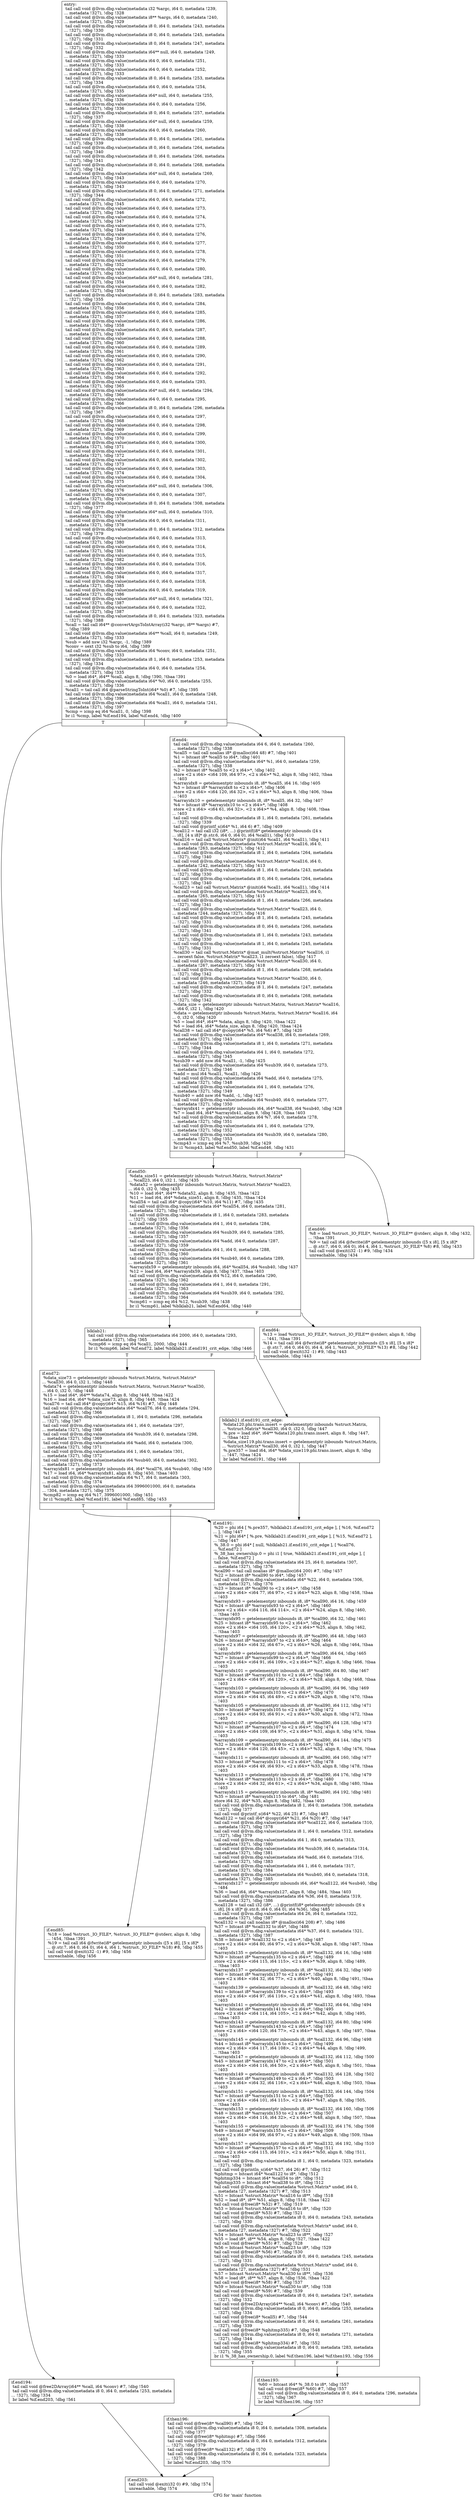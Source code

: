 digraph "CFG for 'main' function" {
	label="CFG for 'main' function";

	Node0x529ddd0 [shape=record,label="{entry:\l  tail call void @llvm.dbg.value(metadata i32 %argc, i64 0, metadata !239,\l... metadata !327), !dbg !328\l  tail call void @llvm.dbg.value(metadata i8** %args, i64 0, metadata !240,\l... metadata !327), !dbg !329\l  tail call void @llvm.dbg.value(metadata i8 0, i64 0, metadata !243, metadata\l... !327), !dbg !330\l  tail call void @llvm.dbg.value(metadata i8 0, i64 0, metadata !245, metadata\l... !327), !dbg !331\l  tail call void @llvm.dbg.value(metadata i8 0, i64 0, metadata !247, metadata\l... !327), !dbg !332\l  tail call void @llvm.dbg.value(metadata i64** null, i64 0, metadata !249,\l... metadata !327), !dbg !333\l  tail call void @llvm.dbg.value(metadata i64 0, i64 0, metadata !251,\l... metadata !327), !dbg !333\l  tail call void @llvm.dbg.value(metadata i64 0, i64 0, metadata !252,\l... metadata !327), !dbg !333\l  tail call void @llvm.dbg.value(metadata i8 0, i64 0, metadata !253, metadata\l... !327), !dbg !334\l  tail call void @llvm.dbg.value(metadata i64 0, i64 0, metadata !254,\l... metadata !327), !dbg !335\l  tail call void @llvm.dbg.value(metadata i64* null, i64 0, metadata !255,\l... metadata !327), !dbg !336\l  tail call void @llvm.dbg.value(metadata i64 0, i64 0, metadata !256,\l... metadata !327), !dbg !336\l  tail call void @llvm.dbg.value(metadata i8 0, i64 0, metadata !257, metadata\l... !327), !dbg !337\l  tail call void @llvm.dbg.value(metadata i64* null, i64 0, metadata !259,\l... metadata !327), !dbg !338\l  tail call void @llvm.dbg.value(metadata i64 0, i64 0, metadata !260,\l... metadata !327), !dbg !338\l  tail call void @llvm.dbg.value(metadata i8 0, i64 0, metadata !261, metadata\l... !327), !dbg !339\l  tail call void @llvm.dbg.value(metadata i8 0, i64 0, metadata !264, metadata\l... !327), !dbg !340\l  tail call void @llvm.dbg.value(metadata i8 0, i64 0, metadata !266, metadata\l... !327), !dbg !341\l  tail call void @llvm.dbg.value(metadata i8 0, i64 0, metadata !268, metadata\l... !327), !dbg !342\l  tail call void @llvm.dbg.value(metadata i64* null, i64 0, metadata !269,\l... metadata !327), !dbg !343\l  tail call void @llvm.dbg.value(metadata i64 0, i64 0, metadata !270,\l... metadata !327), !dbg !343\l  tail call void @llvm.dbg.value(metadata i8 0, i64 0, metadata !271, metadata\l... !327), !dbg !344\l  tail call void @llvm.dbg.value(metadata i64 0, i64 0, metadata !272,\l... metadata !327), !dbg !345\l  tail call void @llvm.dbg.value(metadata i64 0, i64 0, metadata !273,\l... metadata !327), !dbg !346\l  tail call void @llvm.dbg.value(metadata i64 0, i64 0, metadata !274,\l... metadata !327), !dbg !347\l  tail call void @llvm.dbg.value(metadata i64 0, i64 0, metadata !275,\l... metadata !327), !dbg !348\l  tail call void @llvm.dbg.value(metadata i64 0, i64 0, metadata !276,\l... metadata !327), !dbg !349\l  tail call void @llvm.dbg.value(metadata i64 0, i64 0, metadata !277,\l... metadata !327), !dbg !350\l  tail call void @llvm.dbg.value(metadata i64 0, i64 0, metadata !278,\l... metadata !327), !dbg !351\l  tail call void @llvm.dbg.value(metadata i64 0, i64 0, metadata !279,\l... metadata !327), !dbg !352\l  tail call void @llvm.dbg.value(metadata i64 0, i64 0, metadata !280,\l... metadata !327), !dbg !353\l  tail call void @llvm.dbg.value(metadata i64* null, i64 0, metadata !281,\l... metadata !327), !dbg !354\l  tail call void @llvm.dbg.value(metadata i64 0, i64 0, metadata !282,\l... metadata !327), !dbg !354\l  tail call void @llvm.dbg.value(metadata i8 0, i64 0, metadata !283, metadata\l... !327), !dbg !355\l  tail call void @llvm.dbg.value(metadata i64 0, i64 0, metadata !284,\l... metadata !327), !dbg !356\l  tail call void @llvm.dbg.value(metadata i64 0, i64 0, metadata !285,\l... metadata !327), !dbg !357\l  tail call void @llvm.dbg.value(metadata i64 0, i64 0, metadata !286,\l... metadata !327), !dbg !358\l  tail call void @llvm.dbg.value(metadata i64 0, i64 0, metadata !287,\l... metadata !327), !dbg !359\l  tail call void @llvm.dbg.value(metadata i64 0, i64 0, metadata !288,\l... metadata !327), !dbg !360\l  tail call void @llvm.dbg.value(metadata i64 0, i64 0, metadata !289,\l... metadata !327), !dbg !361\l  tail call void @llvm.dbg.value(metadata i64 0, i64 0, metadata !290,\l... metadata !327), !dbg !362\l  tail call void @llvm.dbg.value(metadata i64 0, i64 0, metadata !291,\l... metadata !327), !dbg !363\l  tail call void @llvm.dbg.value(metadata i64 0, i64 0, metadata !292,\l... metadata !327), !dbg !364\l  tail call void @llvm.dbg.value(metadata i64 0, i64 0, metadata !293,\l... metadata !327), !dbg !365\l  tail call void @llvm.dbg.value(metadata i64* null, i64 0, metadata !294,\l... metadata !327), !dbg !366\l  tail call void @llvm.dbg.value(metadata i64 0, i64 0, metadata !295,\l... metadata !327), !dbg !366\l  tail call void @llvm.dbg.value(metadata i8 0, i64 0, metadata !296, metadata\l... !327), !dbg !367\l  tail call void @llvm.dbg.value(metadata i64 0, i64 0, metadata !297,\l... metadata !327), !dbg !368\l  tail call void @llvm.dbg.value(metadata i64 0, i64 0, metadata !298,\l... metadata !327), !dbg !369\l  tail call void @llvm.dbg.value(metadata i64 0, i64 0, metadata !299,\l... metadata !327), !dbg !370\l  tail call void @llvm.dbg.value(metadata i64 0, i64 0, metadata !300,\l... metadata !327), !dbg !371\l  tail call void @llvm.dbg.value(metadata i64 0, i64 0, metadata !301,\l... metadata !327), !dbg !372\l  tail call void @llvm.dbg.value(metadata i64 0, i64 0, metadata !302,\l... metadata !327), !dbg !373\l  tail call void @llvm.dbg.value(metadata i64 0, i64 0, metadata !303,\l... metadata !327), !dbg !374\l  tail call void @llvm.dbg.value(metadata i64 0, i64 0, metadata !304,\l... metadata !327), !dbg !375\l  tail call void @llvm.dbg.value(metadata i64* null, i64 0, metadata !306,\l... metadata !327), !dbg !376\l  tail call void @llvm.dbg.value(metadata i64 0, i64 0, metadata !307,\l... metadata !327), !dbg !376\l  tail call void @llvm.dbg.value(metadata i8 0, i64 0, metadata !308, metadata\l... !327), !dbg !377\l  tail call void @llvm.dbg.value(metadata i64* null, i64 0, metadata !310,\l... metadata !327), !dbg !378\l  tail call void @llvm.dbg.value(metadata i64 0, i64 0, metadata !311,\l... metadata !327), !dbg !378\l  tail call void @llvm.dbg.value(metadata i8 0, i64 0, metadata !312, metadata\l... !327), !dbg !379\l  tail call void @llvm.dbg.value(metadata i64 0, i64 0, metadata !313,\l... metadata !327), !dbg !380\l  tail call void @llvm.dbg.value(metadata i64 0, i64 0, metadata !314,\l... metadata !327), !dbg !381\l  tail call void @llvm.dbg.value(metadata i64 0, i64 0, metadata !315,\l... metadata !327), !dbg !382\l  tail call void @llvm.dbg.value(metadata i64 0, i64 0, metadata !316,\l... metadata !327), !dbg !383\l  tail call void @llvm.dbg.value(metadata i64 0, i64 0, metadata !317,\l... metadata !327), !dbg !384\l  tail call void @llvm.dbg.value(metadata i64 0, i64 0, metadata !318,\l... metadata !327), !dbg !385\l  tail call void @llvm.dbg.value(metadata i64 0, i64 0, metadata !319,\l... metadata !327), !dbg !386\l  tail call void @llvm.dbg.value(metadata i64* null, i64 0, metadata !321,\l... metadata !327), !dbg !387\l  tail call void @llvm.dbg.value(metadata i64 0, i64 0, metadata !322,\l... metadata !327), !dbg !387\l  tail call void @llvm.dbg.value(metadata i8 0, i64 0, metadata !323, metadata\l... !327), !dbg !388\l  %call = tail call i64** @convertArgsToIntArray(i32 %argc, i8** %args) #7,\l... !dbg !389\l  tail call void @llvm.dbg.value(metadata i64** %call, i64 0, metadata !249,\l... metadata !327), !dbg !333\l  %sub = add nsw i32 %argc, -1, !dbg !389\l  %conv = sext i32 %sub to i64, !dbg !389\l  tail call void @llvm.dbg.value(metadata i64 %conv, i64 0, metadata !251,\l... metadata !327), !dbg !333\l  tail call void @llvm.dbg.value(metadata i8 1, i64 0, metadata !253, metadata\l... !327), !dbg !334\l  tail call void @llvm.dbg.value(metadata i64 0, i64 0, metadata !254,\l... metadata !327), !dbg !335\l  %0 = load i64*, i64** %call, align 8, !dbg !390, !tbaa !391\l  tail call void @llvm.dbg.value(metadata i64* %0, i64 0, metadata !255,\l... metadata !327), !dbg !336\l  %call1 = tail call i64 @parseStringToInt(i64* %0) #7, !dbg !395\l  tail call void @llvm.dbg.value(metadata i64 %call1, i64 0, metadata !248,\l... metadata !327), !dbg !396\l  tail call void @llvm.dbg.value(metadata i64 %call1, i64 0, metadata !241,\l... metadata !327), !dbg !397\l  %cmp = icmp eq i64 %call1, 0, !dbg !398\l  br i1 %cmp, label %if.end194, label %if.end4, !dbg !400\l|{<s0>T|<s1>F}}"];
	Node0x529ddd0:s0 -> Node0x52b5680;
	Node0x529ddd0:s1 -> Node0x52b5710;
	Node0x52b5710 [shape=record,label="{if.end4:                                          \l  tail call void @llvm.dbg.value(metadata i64 6, i64 0, metadata !260,\l... metadata !327), !dbg !338\l  %call5 = tail call noalias i8* @malloc(i64 48) #7, !dbg !401\l  %1 = bitcast i8* %call5 to i64*, !dbg !401\l  tail call void @llvm.dbg.value(metadata i64* %1, i64 0, metadata !259,\l... metadata !327), !dbg !338\l  %2 = bitcast i8* %call5 to \<2 x i64\>*, !dbg !402\l  store \<2 x i64\> \<i64 109, i64 97\>, \<2 x i64\>* %2, align 8, !dbg !402, !tbaa\l... !403\l  %arrayidx8 = getelementptr inbounds i8, i8* %call5, i64 16, !dbg !405\l  %3 = bitcast i8* %arrayidx8 to \<2 x i64\>*, !dbg !406\l  store \<2 x i64\> \<i64 120, i64 32\>, \<2 x i64\>* %3, align 8, !dbg !406, !tbaa\l... !403\l  %arrayidx10 = getelementptr inbounds i8, i8* %call5, i64 32, !dbg !407\l  %4 = bitcast i8* %arrayidx10 to \<2 x i64\>*, !dbg !408\l  store \<2 x i64\> \<i64 61, i64 32\>, \<2 x i64\>* %4, align 8, !dbg !408, !tbaa\l... !403\l  tail call void @llvm.dbg.value(metadata i8 1, i64 0, metadata !261, metadata\l... !327), !dbg !339\l  tail call void @printf_s(i64* %1, i64 6) #7, !dbg !409\l  %call12 = tail call i32 (i8*, ...) @printf(i8* getelementptr inbounds ([4 x\l... i8], [4 x i8]* @.str.6, i64 0, i64 0), i64 %call1), !dbg !410\l  %call16 = tail call %struct.Matrix* @init(i64 %call1, i64 %call1), !dbg !411\l  tail call void @llvm.dbg.value(metadata %struct.Matrix* %call16, i64 0,\l... metadata !263, metadata !327), !dbg !412\l  tail call void @llvm.dbg.value(metadata i8 1, i64 0, metadata !264, metadata\l... !327), !dbg !340\l  tail call void @llvm.dbg.value(metadata %struct.Matrix* %call16, i64 0,\l... metadata !242, metadata !327), !dbg !413\l  tail call void @llvm.dbg.value(metadata i8 1, i64 0, metadata !243, metadata\l... !327), !dbg !330\l  tail call void @llvm.dbg.value(metadata i8 0, i64 0, metadata !264, metadata\l... !327), !dbg !340\l  %call23 = tail call %struct.Matrix* @init(i64 %call1, i64 %call1), !dbg !414\l  tail call void @llvm.dbg.value(metadata %struct.Matrix* %call23, i64 0,\l... metadata !265, metadata !327), !dbg !415\l  tail call void @llvm.dbg.value(metadata i8 1, i64 0, metadata !266, metadata\l... !327), !dbg !341\l  tail call void @llvm.dbg.value(metadata %struct.Matrix* %call23, i64 0,\l... metadata !244, metadata !327), !dbg !416\l  tail call void @llvm.dbg.value(metadata i8 1, i64 0, metadata !245, metadata\l... !327), !dbg !331\l  tail call void @llvm.dbg.value(metadata i8 0, i64 0, metadata !266, metadata\l... !327), !dbg !341\l  tail call void @llvm.dbg.value(metadata i8 1, i64 0, metadata !243, metadata\l... !327), !dbg !330\l  tail call void @llvm.dbg.value(metadata i8 1, i64 0, metadata !245, metadata\l... !327), !dbg !331\l  %call30 = tail call %struct.Matrix* @mat_mult(%struct.Matrix* %call16, i1\l... zeroext false, %struct.Matrix* %call23, i1 zeroext false), !dbg !417\l  tail call void @llvm.dbg.value(metadata %struct.Matrix* %call30, i64 0,\l... metadata !267, metadata !327), !dbg !418\l  tail call void @llvm.dbg.value(metadata i8 1, i64 0, metadata !268, metadata\l... !327), !dbg !342\l  tail call void @llvm.dbg.value(metadata %struct.Matrix* %call30, i64 0,\l... metadata !246, metadata !327), !dbg !419\l  tail call void @llvm.dbg.value(metadata i8 1, i64 0, metadata !247, metadata\l... !327), !dbg !332\l  tail call void @llvm.dbg.value(metadata i8 0, i64 0, metadata !268, metadata\l... !327), !dbg !342\l  %data_size = getelementptr inbounds %struct.Matrix, %struct.Matrix* %call16,\l... i64 0, i32 1, !dbg !420\l  %data = getelementptr inbounds %struct.Matrix, %struct.Matrix* %call16, i64\l... 0, i32 0, !dbg !420\l  %5 = load i64*, i64** %data, align 8, !dbg !420, !tbaa !422\l  %6 = load i64, i64* %data_size, align 8, !dbg !420, !tbaa !424\l  %call38 = tail call i64* @copy(i64* %5, i64 %6) #7, !dbg !420\l  tail call void @llvm.dbg.value(metadata i64* %call38, i64 0, metadata !269,\l... metadata !327), !dbg !343\l  tail call void @llvm.dbg.value(metadata i8 1, i64 0, metadata !271, metadata\l... !327), !dbg !344\l  tail call void @llvm.dbg.value(metadata i64 1, i64 0, metadata !272,\l... metadata !327), !dbg !345\l  %sub39 = add nsw i64 %call1, -1, !dbg !425\l  tail call void @llvm.dbg.value(metadata i64 %sub39, i64 0, metadata !273,\l... metadata !327), !dbg !346\l  %add = mul i64 %call1, %call1, !dbg !426\l  tail call void @llvm.dbg.value(metadata i64 %add, i64 0, metadata !275,\l... metadata !327), !dbg !348\l  tail call void @llvm.dbg.value(metadata i64 1, i64 0, metadata !276,\l... metadata !327), !dbg !349\l  %sub40 = add nsw i64 %add, -1, !dbg !427\l  tail call void @llvm.dbg.value(metadata i64 %sub40, i64 0, metadata !277,\l... metadata !327), !dbg !350\l  %arrayidx41 = getelementptr inbounds i64, i64* %call38, i64 %sub40, !dbg !428\l  %7 = load i64, i64* %arrayidx41, align 8, !dbg !428, !tbaa !403\l  tail call void @llvm.dbg.value(metadata i64 %7, i64 0, metadata !278,\l... metadata !327), !dbg !351\l  tail call void @llvm.dbg.value(metadata i64 1, i64 0, metadata !279,\l... metadata !327), !dbg !352\l  tail call void @llvm.dbg.value(metadata i64 %sub39, i64 0, metadata !280,\l... metadata !327), !dbg !353\l  %cmp43 = icmp eq i64 %7, %sub39, !dbg !429\l  br i1 %cmp43, label %if.end50, label %if.end46, !dbg !431\l|{<s0>T|<s1>F}}"];
	Node0x52b5710:s0 -> Node0x52b7c30;
	Node0x52b5710:s1 -> Node0x52b7cf0;
	Node0x52b7cf0 [shape=record,label="{if.end46:                                         \l  %8 = load %struct._IO_FILE*, %struct._IO_FILE** @stderr, align 8, !dbg !432,\l... !tbaa !391\l  %9 = tail call i64 @fwrite(i8* getelementptr inbounds ([5 x i8], [5 x i8]*\l... @.str.7, i64 0, i64 0), i64 4, i64 1, %struct._IO_FILE* %8) #8, !dbg !433\l  tail call void @exit(i32 -1) #9, !dbg !434\l  unreachable, !dbg !434\l}"];
	Node0x52b7c30 [shape=record,label="{if.end50:                                         \l  %data_size51 = getelementptr inbounds %struct.Matrix, %struct.Matrix*\l... %call23, i64 0, i32 1, !dbg !435\l  %data52 = getelementptr inbounds %struct.Matrix, %struct.Matrix* %call23,\l... i64 0, i32 0, !dbg !435\l  %10 = load i64*, i64** %data52, align 8, !dbg !435, !tbaa !422\l  %11 = load i64, i64* %data_size51, align 8, !dbg !435, !tbaa !424\l  %call54 = tail call i64* @copy(i64* %10, i64 %11) #7, !dbg !435\l  tail call void @llvm.dbg.value(metadata i64* %call54, i64 0, metadata !281,\l... metadata !327), !dbg !354\l  tail call void @llvm.dbg.value(metadata i8 1, i64 0, metadata !283, metadata\l... !327), !dbg !355\l  tail call void @llvm.dbg.value(metadata i64 1, i64 0, metadata !284,\l... metadata !327), !dbg !356\l  tail call void @llvm.dbg.value(metadata i64 %sub39, i64 0, metadata !285,\l... metadata !327), !dbg !357\l  tail call void @llvm.dbg.value(metadata i64 %add, i64 0, metadata !287,\l... metadata !327), !dbg !359\l  tail call void @llvm.dbg.value(metadata i64 1, i64 0, metadata !288,\l... metadata !327), !dbg !360\l  tail call void @llvm.dbg.value(metadata i64 %sub40, i64 0, metadata !289,\l... metadata !327), !dbg !361\l  %arrayidx59 = getelementptr inbounds i64, i64* %call54, i64 %sub40, !dbg !437\l  %12 = load i64, i64* %arrayidx59, align 8, !dbg !437, !tbaa !403\l  tail call void @llvm.dbg.value(metadata i64 %12, i64 0, metadata !290,\l... metadata !327), !dbg !362\l  tail call void @llvm.dbg.value(metadata i64 1, i64 0, metadata !291,\l... metadata !327), !dbg !363\l  tail call void @llvm.dbg.value(metadata i64 %sub39, i64 0, metadata !292,\l... metadata !327), !dbg !364\l  %cmp61 = icmp eq i64 %12, %sub39, !dbg !438\l  br i1 %cmp61, label %blklab21, label %if.end64, !dbg !440\l|{<s0>T|<s1>F}}"];
	Node0x52b7c30:s0 -> Node0x52cb660;
	Node0x52b7c30:s1 -> Node0x52cb720;
	Node0x52cb720 [shape=record,label="{if.end64:                                         \l  %13 = load %struct._IO_FILE*, %struct._IO_FILE** @stderr, align 8, !dbg\l... !441, !tbaa !391\l  %14 = tail call i64 @fwrite(i8* getelementptr inbounds ([5 x i8], [5 x i8]*\l... @.str.7, i64 0, i64 0), i64 4, i64 1, %struct._IO_FILE* %13) #8, !dbg !442\l  tail call void @exit(i32 -1) #9, !dbg !443\l  unreachable, !dbg !443\l}"];
	Node0x52cb660 [shape=record,label="{blklab21:                                         \l  tail call void @llvm.dbg.value(metadata i64 2000, i64 0, metadata !293,\l... metadata !327), !dbg !365\l  %cmp66 = icmp eq i64 %call1, 2000, !dbg !444\l  br i1 %cmp66, label %if.end72, label %blklab21.if.end191_crit_edge, !dbg !446\l|{<s0>T|<s1>F}}"];
	Node0x52cb660:s0 -> Node0x52ccfd0;
	Node0x52cb660:s1 -> Node0x52cd0a0;
	Node0x52cd0a0 [shape=record,label="{blklab21.if.end191_crit_edge:                     \l  %data120.phi.trans.insert = getelementptr inbounds %struct.Matrix,\l... %struct.Matrix* %call30, i64 0, i32 0, !dbg !447\l  %.pre = load i64*, i64** %data120.phi.trans.insert, align 8, !dbg !447,\l... !tbaa !422\l  %data_size119.phi.trans.insert = getelementptr inbounds %struct.Matrix,\l... %struct.Matrix* %call30, i64 0, i32 1, !dbg !447\l  %.pre357 = load i64, i64* %data_size119.phi.trans.insert, align 8, !dbg\l... !447, !tbaa !424\l  br label %if.end191, !dbg !446\l}"];
	Node0x52cd0a0 -> Node0x52cdd30;
	Node0x52ccfd0 [shape=record,label="{if.end72:                                         \l  %data_size73 = getelementptr inbounds %struct.Matrix, %struct.Matrix*\l... %call30, i64 0, i32 1, !dbg !448\l  %data74 = getelementptr inbounds %struct.Matrix, %struct.Matrix* %call30,\l... i64 0, i32 0, !dbg !448\l  %15 = load i64*, i64** %data74, align 8, !dbg !448, !tbaa !422\l  %16 = load i64, i64* %data_size73, align 8, !dbg !448, !tbaa !424\l  %call76 = tail call i64* @copy(i64* %15, i64 %16) #7, !dbg !448\l  tail call void @llvm.dbg.value(metadata i64* %call76, i64 0, metadata !294,\l... metadata !327), !dbg !366\l  tail call void @llvm.dbg.value(metadata i8 1, i64 0, metadata !296, metadata\l... !327), !dbg !367\l  tail call void @llvm.dbg.value(metadata i64 1, i64 0, metadata !297,\l... metadata !327), !dbg !368\l  tail call void @llvm.dbg.value(metadata i64 %sub39, i64 0, metadata !298,\l... metadata !327), !dbg !369\l  tail call void @llvm.dbg.value(metadata i64 %add, i64 0, metadata !300,\l... metadata !327), !dbg !371\l  tail call void @llvm.dbg.value(metadata i64 1, i64 0, metadata !301,\l... metadata !327), !dbg !372\l  tail call void @llvm.dbg.value(metadata i64 %sub40, i64 0, metadata !302,\l... metadata !327), !dbg !373\l  %arrayidx81 = getelementptr inbounds i64, i64* %call76, i64 %sub40, !dbg !450\l  %17 = load i64, i64* %arrayidx81, align 8, !dbg !450, !tbaa !403\l  tail call void @llvm.dbg.value(metadata i64 %17, i64 0, metadata !303,\l... metadata !327), !dbg !374\l  tail call void @llvm.dbg.value(metadata i64 3996001000, i64 0, metadata\l... !304, metadata !327), !dbg !375\l  %cmp82 = icmp eq i64 %17, 3996001000, !dbg !451\l  br i1 %cmp82, label %if.end191, label %if.end85, !dbg !453\l|{<s0>T|<s1>F}}"];
	Node0x52ccfd0:s0 -> Node0x52cdd30;
	Node0x52ccfd0:s1 -> Node0x52d36e0;
	Node0x52d36e0 [shape=record,label="{if.end85:                                         \l  %18 = load %struct._IO_FILE*, %struct._IO_FILE** @stderr, align 8, !dbg\l... !454, !tbaa !391\l  %19 = tail call i64 @fwrite(i8* getelementptr inbounds ([5 x i8], [5 x i8]*\l... @.str.7, i64 0, i64 0), i64 4, i64 1, %struct._IO_FILE* %18) #8, !dbg !455\l  tail call void @exit(i32 -1) #9, !dbg !456\l  unreachable, !dbg !456\l}"];
	Node0x52cdd30 [shape=record,label="{if.end191:                                        \l  %20 = phi i64 [ %.pre357, %blklab21.if.end191_crit_edge ], [ %16, %if.end72\l... ], !dbg !447\l  %21 = phi i64* [ %.pre, %blklab21.if.end191_crit_edge ], [ %15, %if.end72 ],\l... !dbg !447\l  %_38.0 = phi i64* [ null, %blklab21.if.end191_crit_edge ], [ %call76,\l... %if.end72 ]\l  %_38_has_ownership.0 = phi i1 [ true, %blklab21.if.end191_crit_edge ], [\l... false, %if.end72 ]\l  tail call void @llvm.dbg.value(metadata i64 25, i64 0, metadata !307,\l... metadata !327), !dbg !376\l  %call90 = tail call noalias i8* @malloc(i64 200) #7, !dbg !457\l  %22 = bitcast i8* %call90 to i64*, !dbg !457\l  tail call void @llvm.dbg.value(metadata i64* %22, i64 0, metadata !306,\l... metadata !327), !dbg !376\l  %23 = bitcast i8* %call90 to \<2 x i64\>*, !dbg !458\l  store \<2 x i64\> \<i64 77, i64 97\>, \<2 x i64\>* %23, align 8, !dbg !458, !tbaa\l... !403\l  %arrayidx93 = getelementptr inbounds i8, i8* %call90, i64 16, !dbg !459\l  %24 = bitcast i8* %arrayidx93 to \<2 x i64\>*, !dbg !460\l  store \<2 x i64\> \<i64 116, i64 114\>, \<2 x i64\>* %24, align 8, !dbg !460,\l... !tbaa !403\l  %arrayidx95 = getelementptr inbounds i8, i8* %call90, i64 32, !dbg !461\l  %25 = bitcast i8* %arrayidx95 to \<2 x i64\>*, !dbg !462\l  store \<2 x i64\> \<i64 105, i64 120\>, \<2 x i64\>* %25, align 8, !dbg !462,\l... !tbaa !403\l  %arrayidx97 = getelementptr inbounds i8, i8* %call90, i64 48, !dbg !463\l  %26 = bitcast i8* %arrayidx97 to \<2 x i64\>*, !dbg !464\l  store \<2 x i64\> \<i64 32, i64 67\>, \<2 x i64\>* %26, align 8, !dbg !464, !tbaa\l... !403\l  %arrayidx99 = getelementptr inbounds i8, i8* %call90, i64 64, !dbg !465\l  %27 = bitcast i8* %arrayidx99 to \<2 x i64\>*, !dbg !466\l  store \<2 x i64\> \<i64 91, i64 109\>, \<2 x i64\>* %27, align 8, !dbg !466, !tbaa\l... !403\l  %arrayidx101 = getelementptr inbounds i8, i8* %call90, i64 80, !dbg !467\l  %28 = bitcast i8* %arrayidx101 to \<2 x i64\>*, !dbg !468\l  store \<2 x i64\> \<i64 97, i64 120\>, \<2 x i64\>* %28, align 8, !dbg !468, !tbaa\l... !403\l  %arrayidx103 = getelementptr inbounds i8, i8* %call90, i64 96, !dbg !469\l  %29 = bitcast i8* %arrayidx103 to \<2 x i64\>*, !dbg !470\l  store \<2 x i64\> \<i64 45, i64 49\>, \<2 x i64\>* %29, align 8, !dbg !470, !tbaa\l... !403\l  %arrayidx105 = getelementptr inbounds i8, i8* %call90, i64 112, !dbg !471\l  %30 = bitcast i8* %arrayidx105 to \<2 x i64\>*, !dbg !472\l  store \<2 x i64\> \<i64 93, i64 91\>, \<2 x i64\>* %30, align 8, !dbg !472, !tbaa\l... !403\l  %arrayidx107 = getelementptr inbounds i8, i8* %call90, i64 128, !dbg !473\l  %31 = bitcast i8* %arrayidx107 to \<2 x i64\>*, !dbg !474\l  store \<2 x i64\> \<i64 109, i64 97\>, \<2 x i64\>* %31, align 8, !dbg !474, !tbaa\l... !403\l  %arrayidx109 = getelementptr inbounds i8, i8* %call90, i64 144, !dbg !475\l  %32 = bitcast i8* %arrayidx109 to \<2 x i64\>*, !dbg !476\l  store \<2 x i64\> \<i64 120, i64 45\>, \<2 x i64\>* %32, align 8, !dbg !476, !tbaa\l... !403\l  %arrayidx111 = getelementptr inbounds i8, i8* %call90, i64 160, !dbg !477\l  %33 = bitcast i8* %arrayidx111 to \<2 x i64\>*, !dbg !478\l  store \<2 x i64\> \<i64 49, i64 93\>, \<2 x i64\>* %33, align 8, !dbg !478, !tbaa\l... !403\l  %arrayidx113 = getelementptr inbounds i8, i8* %call90, i64 176, !dbg !479\l  %34 = bitcast i8* %arrayidx113 to \<2 x i64\>*, !dbg !480\l  store \<2 x i64\> \<i64 32, i64 61\>, \<2 x i64\>* %34, align 8, !dbg !480, !tbaa\l... !403\l  %arrayidx115 = getelementptr inbounds i8, i8* %call90, i64 192, !dbg !481\l  %35 = bitcast i8* %arrayidx115 to i64*, !dbg !481\l  store i64 32, i64* %35, align 8, !dbg !482, !tbaa !403\l  tail call void @llvm.dbg.value(metadata i8 1, i64 0, metadata !308, metadata\l... !327), !dbg !377\l  tail call void @printf_s(i64* %22, i64 25) #7, !dbg !483\l  %call122 = tail call i64* @copy(i64* %21, i64 %20) #7, !dbg !447\l  tail call void @llvm.dbg.value(metadata i64* %call122, i64 0, metadata !310,\l... metadata !327), !dbg !378\l  tail call void @llvm.dbg.value(metadata i8 1, i64 0, metadata !312, metadata\l... !327), !dbg !379\l  tail call void @llvm.dbg.value(metadata i64 1, i64 0, metadata !313,\l... metadata !327), !dbg !380\l  tail call void @llvm.dbg.value(metadata i64 %sub39, i64 0, metadata !314,\l... metadata !327), !dbg !381\l  tail call void @llvm.dbg.value(metadata i64 %add, i64 0, metadata !316,\l... metadata !327), !dbg !383\l  tail call void @llvm.dbg.value(metadata i64 1, i64 0, metadata !317,\l... metadata !327), !dbg !384\l  tail call void @llvm.dbg.value(metadata i64 %sub40, i64 0, metadata !318,\l... metadata !327), !dbg !385\l  %arrayidx127 = getelementptr inbounds i64, i64* %call122, i64 %sub40, !dbg\l... !484\l  %36 = load i64, i64* %arrayidx127, align 8, !dbg !484, !tbaa !403\l  tail call void @llvm.dbg.value(metadata i64 %36, i64 0, metadata !319,\l... metadata !327), !dbg !386\l  %call128 = tail call i32 (i8*, ...) @printf(i8* getelementptr inbounds ([6 x\l... i8], [6 x i8]* @.str.8, i64 0, i64 0), i64 %36), !dbg !485\l  tail call void @llvm.dbg.value(metadata i64 26, i64 0, metadata !322,\l... metadata !327), !dbg !387\l  %call132 = tail call noalias i8* @malloc(i64 208) #7, !dbg !486\l  %37 = bitcast i8* %call132 to i64*, !dbg !486\l  tail call void @llvm.dbg.value(metadata i64* %37, i64 0, metadata !321,\l... metadata !327), !dbg !387\l  %38 = bitcast i8* %call132 to \<2 x i64\>*, !dbg !487\l  store \<2 x i64\> \<i64 80, i64 97\>, \<2 x i64\>* %38, align 8, !dbg !487, !tbaa\l... !403\l  %arrayidx135 = getelementptr inbounds i8, i8* %call132, i64 16, !dbg !488\l  %39 = bitcast i8* %arrayidx135 to \<2 x i64\>*, !dbg !489\l  store \<2 x i64\> \<i64 115, i64 115\>, \<2 x i64\>* %39, align 8, !dbg !489,\l... !tbaa !403\l  %arrayidx137 = getelementptr inbounds i8, i8* %call132, i64 32, !dbg !490\l  %40 = bitcast i8* %arrayidx137 to \<2 x i64\>*, !dbg !491\l  store \<2 x i64\> \<i64 32, i64 77\>, \<2 x i64\>* %40, align 8, !dbg !491, !tbaa\l... !403\l  %arrayidx139 = getelementptr inbounds i8, i8* %call132, i64 48, !dbg !492\l  %41 = bitcast i8* %arrayidx139 to \<2 x i64\>*, !dbg !493\l  store \<2 x i64\> \<i64 97, i64 116\>, \<2 x i64\>* %41, align 8, !dbg !493, !tbaa\l... !403\l  %arrayidx141 = getelementptr inbounds i8, i8* %call132, i64 64, !dbg !494\l  %42 = bitcast i8* %arrayidx141 to \<2 x i64\>*, !dbg !495\l  store \<2 x i64\> \<i64 114, i64 105\>, \<2 x i64\>* %42, align 8, !dbg !495,\l... !tbaa !403\l  %arrayidx143 = getelementptr inbounds i8, i8* %call132, i64 80, !dbg !496\l  %43 = bitcast i8* %arrayidx143 to \<2 x i64\>*, !dbg !497\l  store \<2 x i64\> \<i64 120, i64 77\>, \<2 x i64\>* %43, align 8, !dbg !497, !tbaa\l... !403\l  %arrayidx145 = getelementptr inbounds i8, i8* %call132, i64 96, !dbg !498\l  %44 = bitcast i8* %arrayidx145 to \<2 x i64\>*, !dbg !499\l  store \<2 x i64\> \<i64 117, i64 108\>, \<2 x i64\>* %44, align 8, !dbg !499,\l... !tbaa !403\l  %arrayidx147 = getelementptr inbounds i8, i8* %call132, i64 112, !dbg !500\l  %45 = bitcast i8* %arrayidx147 to \<2 x i64\>*, !dbg !501\l  store \<2 x i64\> \<i64 116, i64 50\>, \<2 x i64\>* %45, align 8, !dbg !501, !tbaa\l... !403\l  %arrayidx149 = getelementptr inbounds i8, i8* %call132, i64 128, !dbg !502\l  %46 = bitcast i8* %arrayidx149 to \<2 x i64\>*, !dbg !503\l  store \<2 x i64\> \<i64 32, i64 116\>, \<2 x i64\>* %46, align 8, !dbg !503, !tbaa\l... !403\l  %arrayidx151 = getelementptr inbounds i8, i8* %call132, i64 144, !dbg !504\l  %47 = bitcast i8* %arrayidx151 to \<2 x i64\>*, !dbg !505\l  store \<2 x i64\> \<i64 101, i64 115\>, \<2 x i64\>* %47, align 8, !dbg !505,\l... !tbaa !403\l  %arrayidx153 = getelementptr inbounds i8, i8* %call132, i64 160, !dbg !506\l  %48 = bitcast i8* %arrayidx153 to \<2 x i64\>*, !dbg !507\l  store \<2 x i64\> \<i64 116, i64 32\>, \<2 x i64\>* %48, align 8, !dbg !507, !tbaa\l... !403\l  %arrayidx155 = getelementptr inbounds i8, i8* %call132, i64 176, !dbg !508\l  %49 = bitcast i8* %arrayidx155 to \<2 x i64\>*, !dbg !509\l  store \<2 x i64\> \<i64 99, i64 97\>, \<2 x i64\>* %49, align 8, !dbg !509, !tbaa\l... !403\l  %arrayidx157 = getelementptr inbounds i8, i8* %call132, i64 192, !dbg !510\l  %50 = bitcast i8* %arrayidx157 to \<2 x i64\>*, !dbg !511\l  store \<2 x i64\> \<i64 115, i64 101\>, \<2 x i64\>* %50, align 8, !dbg !511,\l... !tbaa !403\l  tail call void @llvm.dbg.value(metadata i8 1, i64 0, metadata !323, metadata\l... !327), !dbg !388\l  tail call void @println_s(i64* %37, i64 26) #7, !dbg !512\l  %phitmp = bitcast i64* %call122 to i8*, !dbg !512\l  %phitmp334 = bitcast i64* %call54 to i8*, !dbg !512\l  %phitmp335 = bitcast i64* %call38 to i8*, !dbg !512\l  tail call void @llvm.dbg.value(metadata %struct.Matrix* undef, i64 0,\l... metadata !27, metadata !327) #7, !dbg !513\l  %51 = bitcast %struct.Matrix* %call16 to i8**, !dbg !518\l  %52 = load i8*, i8** %51, align 8, !dbg !518, !tbaa !422\l  tail call void @free(i8* %52) #7, !dbg !519\l  %53 = bitcast %struct.Matrix* %call16 to i8*, !dbg !520\l  tail call void @free(i8* %53) #7, !dbg !521\l  tail call void @llvm.dbg.value(metadata i8 0, i64 0, metadata !243, metadata\l... !327), !dbg !330\l  tail call void @llvm.dbg.value(metadata %struct.Matrix* undef, i64 0,\l... metadata !27, metadata !327) #7, !dbg !522\l  %54 = bitcast %struct.Matrix* %call23 to i8**, !dbg !527\l  %55 = load i8*, i8** %54, align 8, !dbg !527, !tbaa !422\l  tail call void @free(i8* %55) #7, !dbg !528\l  %56 = bitcast %struct.Matrix* %call23 to i8*, !dbg !529\l  tail call void @free(i8* %56) #7, !dbg !530\l  tail call void @llvm.dbg.value(metadata i8 0, i64 0, metadata !245, metadata\l... !327), !dbg !331\l  tail call void @llvm.dbg.value(metadata %struct.Matrix* undef, i64 0,\l... metadata !27, metadata !327) #7, !dbg !531\l  %57 = bitcast %struct.Matrix* %call30 to i8**, !dbg !536\l  %58 = load i8*, i8** %57, align 8, !dbg !536, !tbaa !422\l  tail call void @free(i8* %58) #7, !dbg !537\l  %59 = bitcast %struct.Matrix* %call30 to i8*, !dbg !538\l  tail call void @free(i8* %59) #7, !dbg !539\l  tail call void @llvm.dbg.value(metadata i8 0, i64 0, metadata !247, metadata\l... !327), !dbg !332\l  tail call void @free2DArray(i64** %call, i64 %conv) #7, !dbg !540\l  tail call void @llvm.dbg.value(metadata i8 0, i64 0, metadata !253, metadata\l... !327), !dbg !334\l  tail call void @free(i8* %call5) #7, !dbg !544\l  tail call void @llvm.dbg.value(metadata i8 0, i64 0, metadata !261, metadata\l... !327), !dbg !339\l  tail call void @free(i8* %phitmp335) #7, !dbg !548\l  tail call void @llvm.dbg.value(metadata i8 0, i64 0, metadata !271, metadata\l... !327), !dbg !344\l  tail call void @free(i8* %phitmp334) #7, !dbg !552\l  tail call void @llvm.dbg.value(metadata i8 0, i64 0, metadata !283, metadata\l... !327), !dbg !355\l  br i1 %_38_has_ownership.0, label %if.then196, label %if.then193, !dbg !556\l|{<s0>T|<s1>F}}"];
	Node0x52cdd30:s0 -> Node0x52f7850;
	Node0x52cdd30:s1 -> Node0x52f78a0;
	Node0x52f78a0 [shape=record,label="{if.then193:                                       \l  %60 = bitcast i64* %_38.0 to i8*, !dbg !557\l  tail call void @free(i8* %60) #7, !dbg !557\l  tail call void @llvm.dbg.value(metadata i8 0, i64 0, metadata !296, metadata\l... !327), !dbg !367\l  br label %if.then196, !dbg !557\l}"];
	Node0x52f78a0 -> Node0x52f7850;
	Node0x52b5680 [shape=record,label="{if.end194:                                        \l  tail call void @free2DArray(i64** %call, i64 %conv) #7, !dbg !540\l  tail call void @llvm.dbg.value(metadata i8 0, i64 0, metadata !253, metadata\l... !327), !dbg !334\l  br label %if.end203, !dbg !561\l}"];
	Node0x52b5680 -> Node0x52f8d80;
	Node0x52f7850 [shape=record,label="{if.then196:                                       \l  tail call void @free(i8* %call90) #7, !dbg !562\l  tail call void @llvm.dbg.value(metadata i8 0, i64 0, metadata !308, metadata\l... !327), !dbg !377\l  tail call void @free(i8* %phitmp) #7, !dbg !566\l  tail call void @llvm.dbg.value(metadata i8 0, i64 0, metadata !312, metadata\l... !327), !dbg !379\l  tail call void @free(i8* %call132) #7, !dbg !570\l  tail call void @llvm.dbg.value(metadata i8 0, i64 0, metadata !323, metadata\l... !327), !dbg !388\l  br label %if.end203, !dbg !570\l}"];
	Node0x52f7850 -> Node0x52f8d80;
	Node0x52f8d80 [shape=record,label="{if.end203:                                        \l  tail call void @exit(i32 0) #9, !dbg !574\l  unreachable, !dbg !574\l}"];
}
